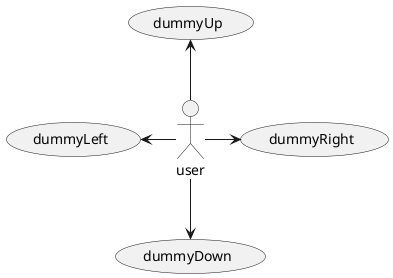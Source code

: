 @startuml
:user: -left-> (dummyLeft) 
:user: -right-> (dummyRight) 
:user: -up-> (dummyUp)
:user: -down-> (dummyDown)
@enduml